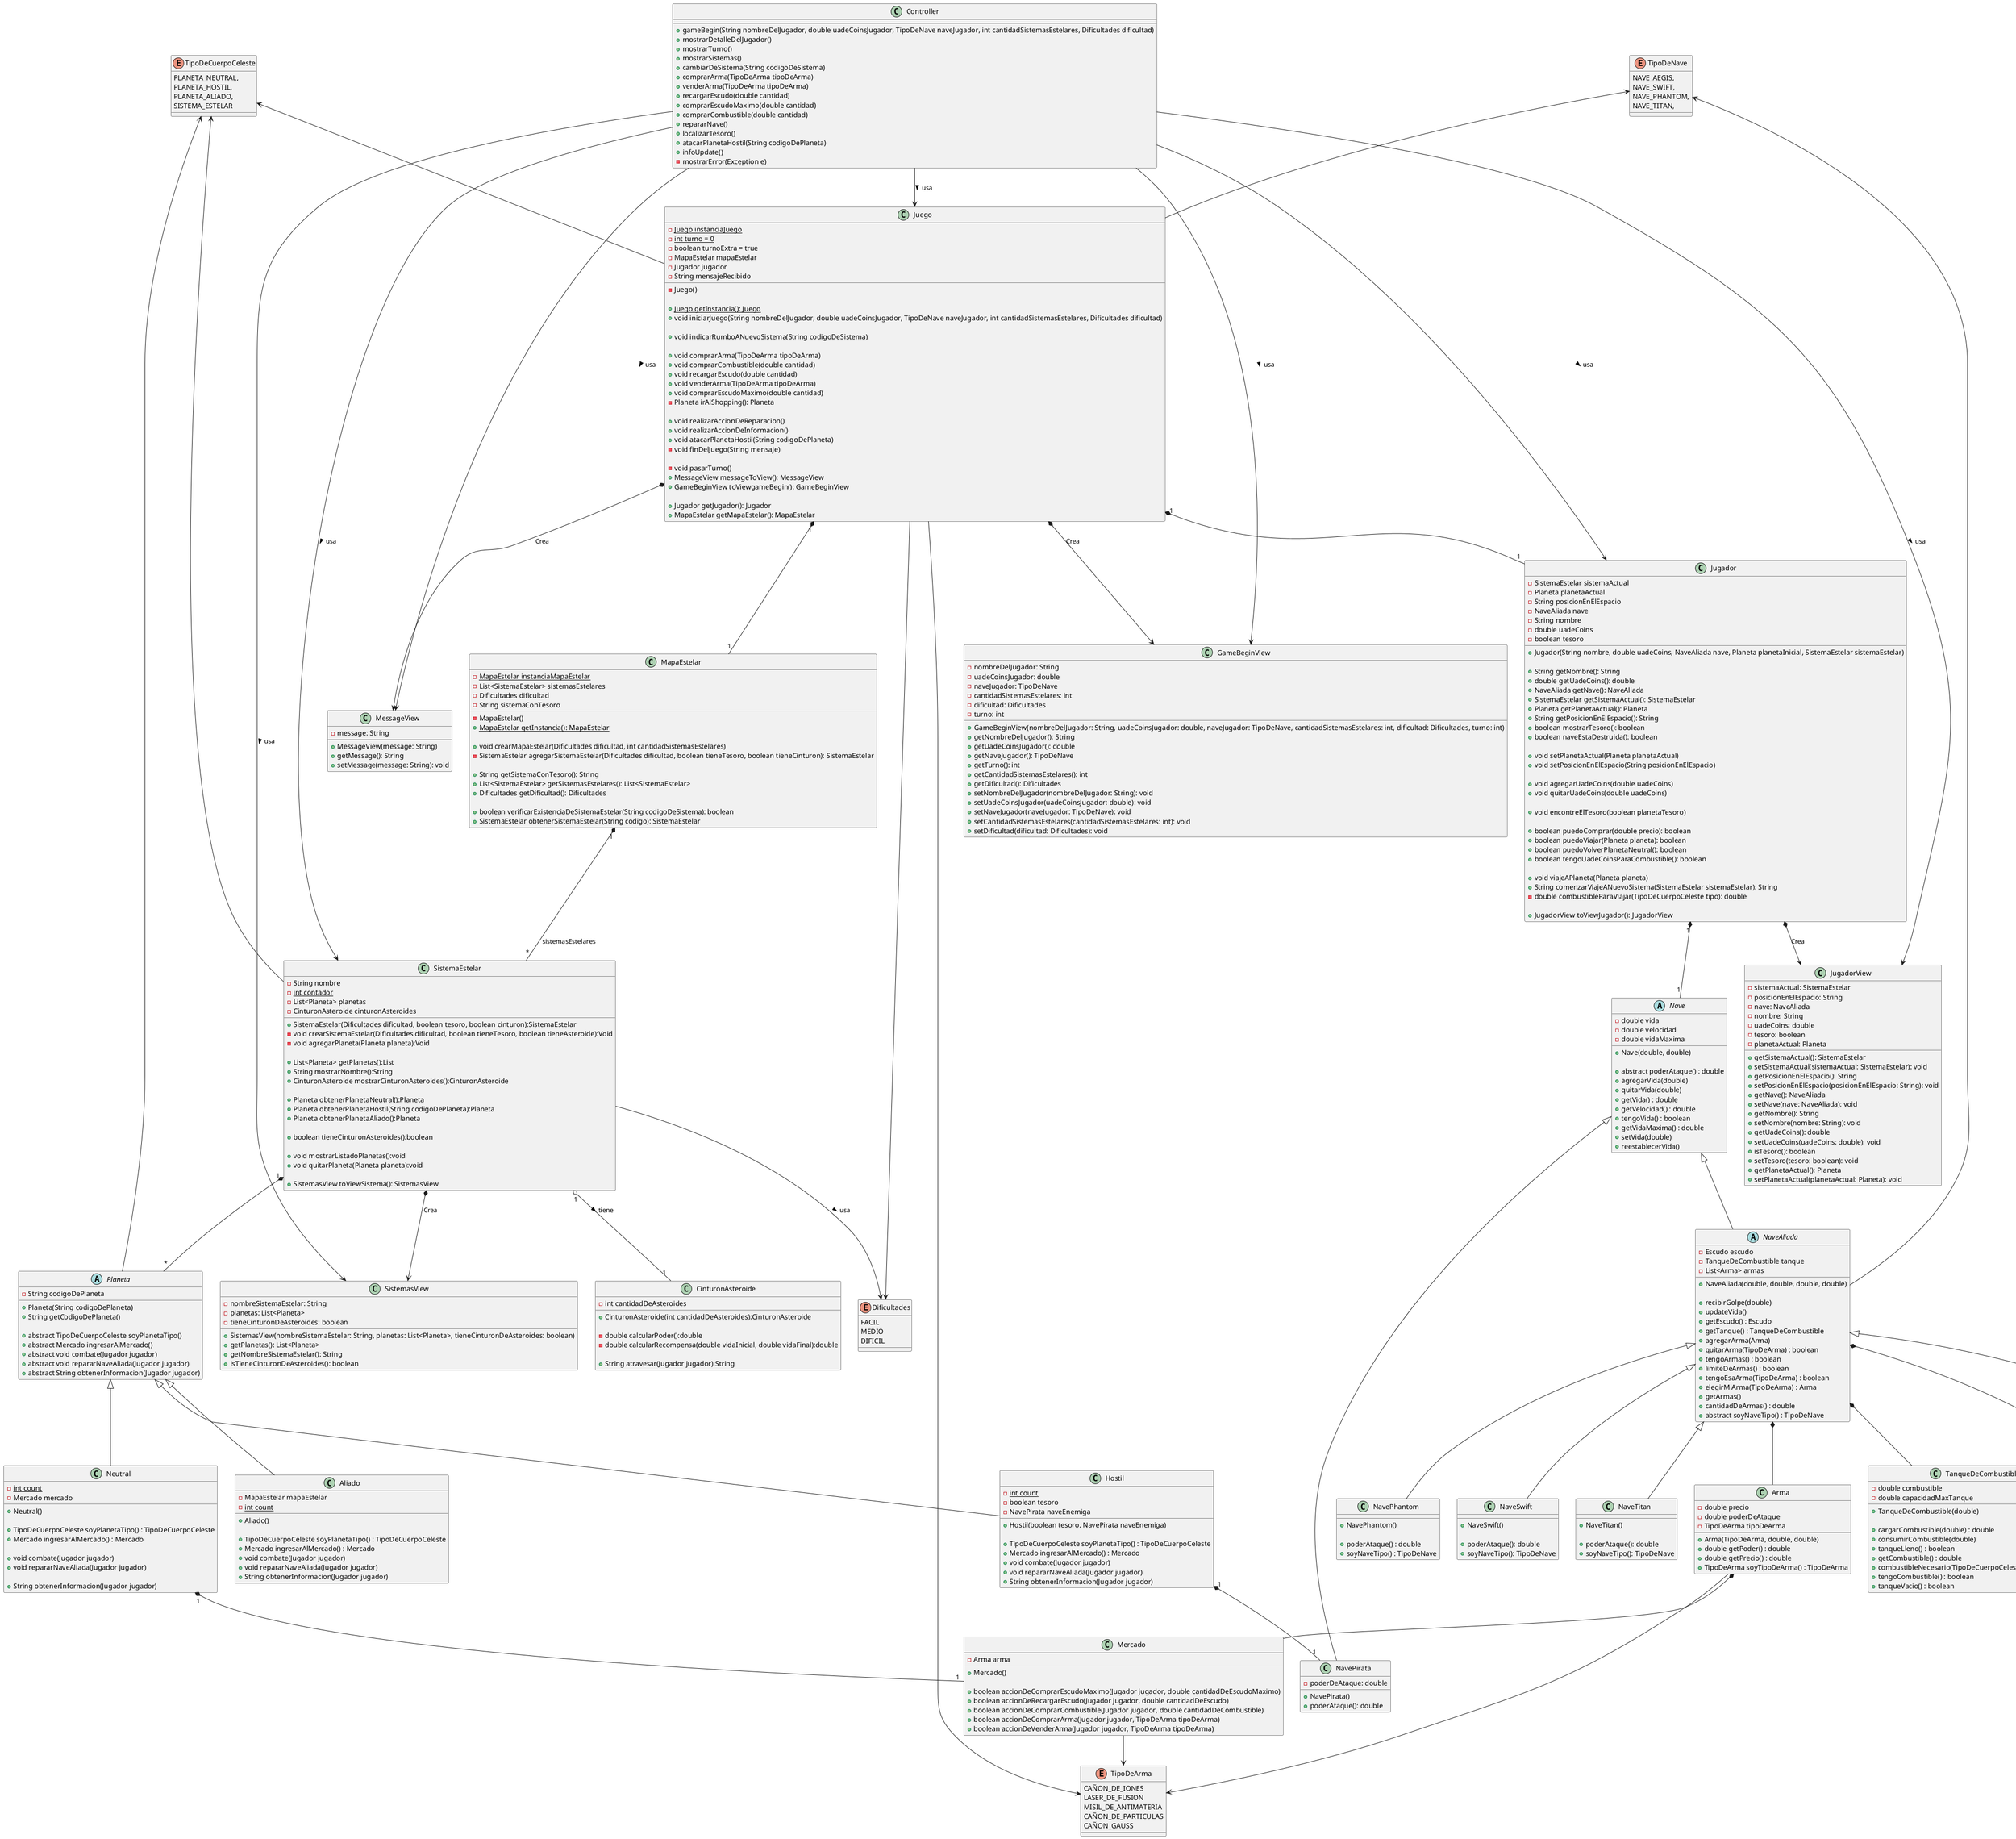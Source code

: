 @startuml
'class Juego
TipoDeNave <-- Juego
Dificultades <-- Juego
TipoDeCuerpoCeleste <--  Juego
TipoDeCuerpoCeleste <-- Planeta
TipoDeCuerpoCeleste <--  SistemaEstelar

enum TipoDeNave{
     NAVE_AEGIS,
     NAVE_SWIFT,
     NAVE_PHANTOM,
     NAVE_TITAN,
}
enum Dificultades {
    FACIL
    MEDIO
    DIFICIL
}

enum TipoDeCuerpoCeleste {
    PLANETA_NEUTRAL,
    PLANETA_HOSTIL,
    PLANETA_ALIADO,
    SISTEMA_ESTELAR
}
Juego  --> TipoDeArma
Arma --> TipoDeArma
Mercado --> TipoDeArma
enum TipoDeArma{
   CAÑON_DE_IONES
   LASER_DE_FUSION
   MISIL_DE_ANTIMATERIA
   CAÑON_DE_PARTICULAS
   CAÑON_GAUSS
}
Juego "1" *-- "1" Jugador
class Juego {
    - {Static} Juego instanciaJuego
    - {Static} int turno = 0
    - boolean turnoExtra = true
    - MapaEstelar mapaEstelar
    - Jugador jugador
    - String mensajeRecibido

    - Juego()

    + {Static} Juego getInstancia(): Juego
    + void iniciarJuego(String nombreDelJugador, double uadeCoinsJugador, TipoDeNave naveJugador, int cantidadSistemasEstelares, Dificultades dificultad)

    + void indicarRumboANuevoSistema(String codigoDeSistema)

    + void comprarArma(TipoDeArma tipoDeArma)
    + void comprarCombustible(double cantidad)
    + void recargarEscudo(double cantidad)
    + void venderArma(TipoDeArma tipoDeArma)
    + void comprarEscudoMaximo(double cantidad)
    - Planeta irAlShopping(): Planeta

    + void realizarAccionDeReparacion()
    + void realizarAccionDeInformacion()
    + void atacarPlanetaHostil(String codigoDePlaneta)
    - void finDelJuego(String mensaje)

    - void pasarTurno()
    + MessageView messageToView(): MessageView
    + GameBeginView toViewgameBegin(): GameBeginView

    + Jugador getJugador(): Jugador
    + MapaEstelar getMapaEstelar(): MapaEstelar
}
Jugador "1" *-- "1" Nave
'class Jugador
class Jugador {
    - SistemaEstelar sistemaActual
    - Planeta planetaActual
    - String posicionEnElEspacio
    - NaveAliada nave
    - String nombre
    - double uadeCoins
    - boolean tesoro

    + Jugador(String nombre, double uadeCoins, NaveAliada nave, Planeta planetaInicial, SistemaEstelar sistemaEstelar)

    + String getNombre(): String
    + double getUadeCoins(): double
    + NaveAliada getNave(): NaveAliada
    + SistemaEstelar getSistemaActual(): SistemaEstelar
    + Planeta getPlanetaActual(): Planeta
    + String getPosicionEnElEspacio(): String
    + boolean mostrarTesoro(): boolean
    + boolean naveEstaDestruida(): boolean

    + void setPlanetaActual(Planeta planetaActual)
    + void setPosicionEnElEspacio(String posicionEnElEspacio)

    + void agregarUadeCoins(double uadeCoins)
    + void quitarUadeCoins(double uadeCoins)

    + void encontreElTesoro(boolean planetaTesoro)

    + boolean puedoComprar(double precio): boolean
    + boolean puedoViajar(Planeta planeta): boolean
    + boolean puedoVolverPlanetaNeutral(): boolean
    + boolean tengoUadeCoinsParaCombustible(): boolean

    + void viajeAPlaneta(Planeta planeta)
    + String comenzarViajeANuevoSistema(SistemaEstelar sistemaEstelar): String
    - double combustibleParaViajar(TipoDeCuerpoCeleste tipo): double

    + JugadorView toViewJugador(): JugadorView
}



'class Nave
abstract class Nave {
    - double vida
    - double velocidad
    - double vidaMaxima

    + Nave(double, double)

    + abstract poderAtaque() : double
    + agregarVida(double)
    + quitarVida(double)
    + getVida() : double
    + getVelocidad() : double
    + tengoVida() : boolean
    + getVidaMaxima() : double
    + setVida(double)
    + reestablecerVida()
}

NaveAliada --> TipoDeNave
abstract class NaveAliada extends Nave {
    - Escudo escudo
    - TanqueDeCombustible tanque
    - List<Arma> armas

    + NaveAliada(double, double, double, double)

    + recibirGolpe(double)
    + updateVida()
    + getEscudo() : Escudo
    + getTanque() : TanqueDeCombustible
    + agregarArma(Arma)
    + quitarArma(TipoDeArma) : boolean
    + tengoArmas() : boolean
    + limiteDeArmas() : boolean
    + tengoEsaArma(TipoDeArma) : boolean
    + elegirMiArma(TipoDeArma) : Arma
    + getArmas()
    + cantidadDeArmas() : double
    + abstract soyNaveTipo() : TipoDeNave
}

Arma *-- Mercado
NaveAliada *-- TanqueDeCombustible
NaveAliada *-- Escudo
NaveAliada *-- Arma

'class Arma
class Arma {
    + Arma(TipoDeArma, double, double)
    - double precio
    - double poderDeAtaque
    - TipoDeArma tipoDeArma
    + double getPoder() : double
    + double getPrecio() : double
    + TipoDeArma soyTipoDeArma() : TipoDeArma
}

class Escudo {
    - double escudoMax
    - double escudo

    + Escudo(double)

    + tengoEscudo() : boolean
    + agregarEscudoMaximo(double)
    + restablecerEscudo()
    + quitarEscudo(double)
    + agregarEscudo(double)
    + cantidadEscudoActual() : double
    + cantidadEscudoMax() : double
    + escudoAcero()
    + setEscudo(double)
    + escudoLleno() : boolean
}
class TanqueDeCombustible {
    - double combustible
    - double capacidadMaxTanque

    + TanqueDeCombustible(double)

    + cargarCombustible(double) : double
    + consumirCombustible(double)
    + tanqueLleno() : boolean
    + getCombustible() : double
    + combustibleNecesario(TipoDeCuerpoCeleste, double) : double
    + tengoCombustible() : boolean
    + tanqueVacio() : boolean
}
class NaveAegis extends NaveAliada {
    + NaveAegis()

    + poderAtaque() : double
    + soyNaveTipo() : TipoDeNave
}
class NavePhantom extends NaveAliada {
    + NavePhantom()

    + poderAtaque() : double
    + soyNaveTipo() : TipoDeNave
}
class NaveSwift extends NaveAliada {
    + NaveSwift()

    + poderAtaque(): double
    + soyNaveTipo(): TipoDeNave
}
class NaveTitan extends NaveAliada {
    + NaveTitan()

    + poderAtaque(): double
    + soyNaveTipo(): TipoDeNave
}

Hostil "1"*--"1" NavePirata

'class Enemigo
class NavePirata extends Nave {
    - poderDeAtaque: double
    + NavePirata()
    + poderAtaque(): double
}


'Mapa estelar
Juego "1" *-- "1" MapaEstelar
MapaEstelar "1" *-- "*" SistemaEstelar : sistemasEstelares
class MapaEstelar {
    - {static} MapaEstelar instanciaMapaEstelar
    - List<SistemaEstelar> sistemasEstelares
    - Dificultades dificultad
    - String sistemaConTesoro

    - MapaEstelar()
    + {static}  MapaEstelar getInstancia(): MapaEstelar

    + void crearMapaEstelar(Dificultades dificultad, int cantidadSistemasEstelares)
    - SistemaEstelar agregarSistemaEstelar(Dificultades dificultad, boolean tieneTesoro, boolean tieneCinturon): SistemaEstelar

    + String getSistemaConTesoro(): String
    + List<SistemaEstelar> getSistemasEstelares(): List<SistemaEstelar>
    + Dificultades getDificultad(): Dificultades

    + boolean verificarExistenciaDeSistemaEstelar(String codigoDeSistema): boolean
    + SistemaEstelar obtenerSistemaEstelar(String codigo): SistemaEstelar
}
'Sistema Estelar
SistemaEstelar"1" *-- "*"Planeta
SistemaEstelar"1" o--"1" CinturonAsteroide : tiene >
SistemaEstelar --> Dificultades : usa >


class SistemaEstelar {
    - String nombre
    - {static} int contador
    - List<Planeta> planetas
    - CinturonAsteroide cinturonAsteroides

    + SistemaEstelar(Dificultades dificultad, boolean tesoro, boolean cinturon):SistemaEstelar
    - void crearSistemaEstelar(Dificultades dificultad, boolean tieneTesoro, boolean tieneAsteroide):Void
    - void agregarPlaneta(Planeta planeta):Void

    + List<Planeta> getPlanetas():List
    + String mostrarNombre():String
    + CinturonAsteroide mostrarCinturonAsteroides():CinturonAsteroide

    + Planeta obtenerPlanetaNeutral():Planeta
    + Planeta obtenerPlanetaHostil(String codigoDePlaneta):Planeta
    + Planeta obtenerPlanetaAliado():Planeta

    + boolean tieneCinturonAsteroides():boolean

    + void mostrarListadoPlanetas():void
    + void quitarPlaneta(Planeta planeta):void

    + SistemasView toViewSistema(): SistemasView
}

class CinturonAsteroide {
    - int cantidadDeAsteroides

    + CinturonAsteroide(int cantidadDeAsteroides):CinturonAsteroide

    - double calcularPoder():double
    - double calcularRecompensa(double vidaInicial, double vidaFinal):double

    + String atravesar(Jugador jugador):String
}
'class Planeta
Neutral "1"*--"1" Mercado
abstract class Planeta {
    - String codigoDePlaneta

    + Planeta(String codigoDePlaneta)
    + String getCodigoDePlaneta()

    + abstract TipoDeCuerpoCeleste soyPlanetaTipo()
    + abstract Mercado ingresarAlMercado()
    + abstract void combate(Jugador jugador)
    + abstract void repararNaveAliada(Jugador jugador)
    + abstract String obtenerInformacion(Jugador jugador)
}


class Neutral extends Planeta {
    - {static} int count
    - Mercado mercado

    + Neutral()

    + TipoDeCuerpoCeleste soyPlanetaTipo() : TipoDeCuerpoCeleste
    + Mercado ingresarAlMercado() : Mercado

    + void combate(Jugador jugador)
    + void repararNaveAliada(Jugador jugador)

    + String obtenerInformacion(Jugador jugador)
}

class Aliado extends Planeta {
    - MapaEstelar mapaEstelar
    - {static} int count

    + Aliado()

    + TipoDeCuerpoCeleste soyPlanetaTipo() : TipoDeCuerpoCeleste
    + Mercado ingresarAlMercado() : Mercado
    + void combate(Jugador jugador)
    + void repararNaveAliada(Jugador jugador)
    + String obtenerInformacion(Jugador jugador)
}


class Mercado {
    - Arma arma

    +Mercado()

    + boolean accionDeComprarEscudoMaximo(Jugador jugador, double cantidadDeEscudoMaximo)
    + boolean accionDeRecargarEscudo(Jugador jugador, double cantidadDeEscudo)
    + boolean accionDeComprarCombustible(Jugador jugador, double cantidadDeCombustible)
    + boolean accionDeComprarArma(Jugador jugador, TipoDeArma tipoDeArma)
    + boolean accionDeVenderArma(Jugador jugador, TipoDeArma tipoDeArma)
}


'Subclase de Planeta: Hostil
class Hostil extends Planeta{
    - {static} int count
    - boolean tesoro
    - NavePirata naveEnemiga

    + Hostil(boolean tesoro, NavePirata naveEnemiga)

    + TipoDeCuerpoCeleste soyPlanetaTipo() : TipoDeCuerpoCeleste
    + Mercado ingresarAlMercado() : Mercado
    + void combate(Jugador jugador)
    + void repararNaveAliada(Jugador jugador)
    + String obtenerInformacion(Jugador jugador)
}
Juego *--> GameBeginView :Crea
class GameBeginView {
    - nombreDelJugador: String
    - uadeCoinsJugador: double
    - naveJugador: TipoDeNave
    - cantidadSistemasEstelares: int
    - dificultad: Dificultades
    - turno: int
    + GameBeginView(nombreDelJugador: String, uadeCoinsJugador: double, naveJugador: TipoDeNave, cantidadSistemasEstelares: int, dificultad: Dificultades, turno: int)
    + getNombreDelJugador(): String
    + getUadeCoinsJugador(): double
    + getNaveJugador(): TipoDeNave
    + getTurno(): int
    + getCantidadSistemasEstelares(): int
    + getDificultad(): Dificultades
    + setNombreDelJugador(nombreDelJugador: String): void
    + setUadeCoinsJugador(uadeCoinsJugador: double): void
    + setNaveJugador(naveJugador: TipoDeNave): void
    + setCantidadSistemasEstelares(cantidadSistemasEstelares: int): void
    + setDificultad(dificultad: Dificultades): void
}
Jugador *-->JugadorView:Crea
class JugadorView {
    - sistemaActual: SistemaEstelar
    - posicionEnElEspacio: String
    - nave: NaveAliada
    - nombre: String
    - uadeCoins: double
    - tesoro: boolean
    - planetaActual: Planeta

    + getSistemaActual(): SistemaEstelar
    + setSistemaActual(sistemaActual: SistemaEstelar): void
    + getPosicionEnElEspacio(): String
    + setPosicionEnElEspacio(posicionEnElEspacio: String): void
    + getNave(): NaveAliada
    + setNave(nave: NaveAliada): void
    + getNombre(): String
    + setNombre(nombre: String): void
    + getUadeCoins(): double
    + setUadeCoins(uadeCoins: double): void
    + isTesoro(): boolean
    + setTesoro(tesoro: boolean): void
    + getPlanetaActual(): Planeta
    + setPlanetaActual(planetaActual: Planeta): void
}

Juego *--> MessageView:Crea

class MessageView {
    - message: String

    + MessageView(message: String)
    + getMessage(): String
    + setMessage(message: String): void
}
SistemaEstelar *--> SistemasView: Crea
class SistemasView {
    - nombreSistemaEstelar: String
    - planetas: List<Planeta>
    - tieneCinturonDeAsteroides: boolean

    + SistemasView(nombreSistemaEstelar: String, planetas: List<Planeta>, tieneCinturonDeAsteroides: boolean)
    + getPlanetas(): List<Planeta>
    + getNombreSistemaEstelar(): String
    + isTieneCinturonDeAsteroides(): boolean
}
class Controller {
    + gameBegin(String nombreDelJugador, double uadeCoinsJugador, TipoDeNave naveJugador, int cantidadSistemasEstelares, Dificultades dificultad)
    + mostrarDetalleDelJugador()
    + mostrarTurno()
    + mostrarSistemas()
    + cambiarDeSistema(String codigoDeSistema)
    + comprarArma(TipoDeArma tipoDeArma)
    + venderArma(TipoDeArma tipoDeArma)
    + recargarEscudo(double cantidad)
    + comprarEscudoMaximo(double cantidad)
    + comprarCombustible(double cantidad)
    + repararNave()
    + localizarTesoro()
    + atacarPlanetaHostil(String codigoDePlaneta)
    + infoUpdate()
    - mostrarError(Exception e)
}

Controller --> Juego : usa >
Controller --> Jugador : usa >
Controller --> SistemaEstelar : usa >
Controller --> GameBeginView : usa >
Controller --> MessageView : usa >
Controller --> JugadorView : usa >
Controller --> SistemasView: usa >
@enduml